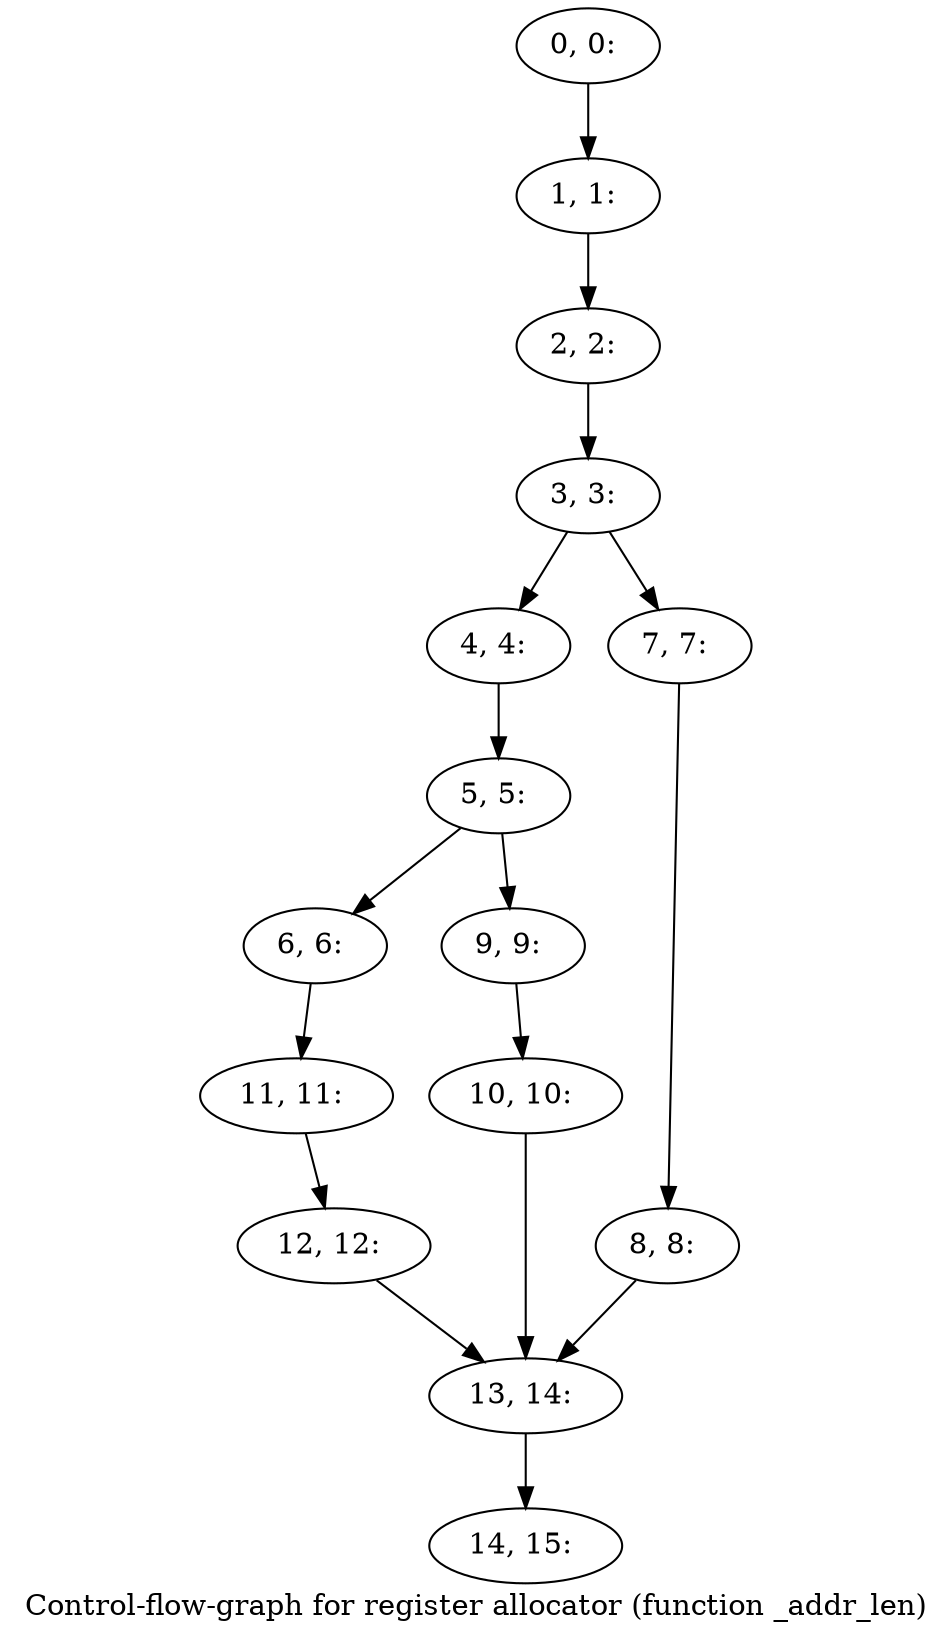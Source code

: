 digraph G {
graph [label="Control-flow-graph for register allocator (function _addr_len)"]
0[label="0, 0: "];
1[label="1, 1: "];
2[label="2, 2: "];
3[label="3, 3: "];
4[label="4, 4: "];
5[label="5, 5: "];
6[label="6, 6: "];
7[label="7, 7: "];
8[label="8, 8: "];
9[label="9, 9: "];
10[label="10, 10: "];
11[label="11, 11: "];
12[label="12, 12: "];
13[label="13, 14: "];
14[label="14, 15: "];
0->1 ;
1->2 ;
2->3 ;
3->4 ;
3->7 ;
4->5 ;
5->6 ;
5->9 ;
6->11 ;
7->8 ;
8->13 ;
9->10 ;
10->13 ;
11->12 ;
12->13 ;
13->14 ;
}
